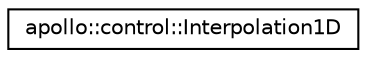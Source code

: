 digraph "Graphical Class Hierarchy"
{
  edge [fontname="Helvetica",fontsize="10",labelfontname="Helvetica",labelfontsize="10"];
  node [fontname="Helvetica",fontsize="10",shape=record];
  rankdir="LR";
  Node1 [label="apollo::control::Interpolation1D",height=0.2,width=0.4,color="black", fillcolor="white", style="filled",URL="$classapollo_1_1control_1_1Interpolation1D.html"];
}
